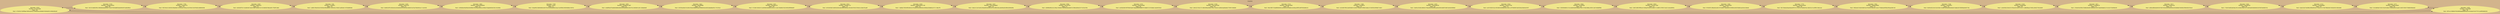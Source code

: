 digraph G {

rankdir=LR; 
 node[shape=egg,style=filled,color=khaki,fontname="Century Gothic"]; graph [bgcolor = "tan", fontname = "Century Gothic"];
labelloc = "t;"label = "Usuarios";
x8254[dir=both label = "Monedas = 8254\nNombre = Kristine466\nEdad = 48\n Pwd = 472655c7cbf5fbae1885c8cf5ce1546065ececfb46b74304e067a19862bf2e0f"]x8254-> x9195
x8254-> x4339
x9195[dir=both label = "Monedas = 9195\nNombre = Gregory5553\nEdad = 60\n Pwd = 5627a7a8833f5e1d960bb4a6a920677ced31f639dd6f26ded940491ba0b3f8c0"]x9195[dir=both label = "Monedas = 9195\nNombre = Gregory5553\nEdad = 60\n Pwd = 5627a7a8833f5e1d960bb4a6a920677ced31f639dd6f26ded940491ba0b3f8c0"]x9195-> x7705
x9195-> x8254
x7705[dir=both label = "Monedas = 7705\nNombre = Lilian6779\nEdad = 24\n Pwd = f65764cb12605052fda9db41d1652e6c7056ca7cb794427e8790d3c4d8696598"]x7705[dir=both label = "Monedas = 7705\nNombre = Lilian6779\nEdad = 24\n Pwd = f65764cb12605052fda9db41d1652e6c7056ca7cb794427e8790d3c4d8696598"]x7705-> x6397
x7705-> x9195
x6397[dir=both label = "Monedas = 6397\nNombre = Salas3251\nEdad = 57\n Pwd = 6d3d26f74c14cdd444619a54748079d5b91021b18d93874bbcd0517f3df12b85"]x6397[dir=both label = "Monedas = 6397\nNombre = Salas3251\nEdad = 57\n Pwd = 6d3d26f74c14cdd444619a54748079d5b91021b18d93874bbcd0517f3df12b85"]x6397-> x539
x6397-> x7705
x539[dir=both label = "Monedas = 539\nNombre = Carol872\nEdad = 34\n Pwd = cdd5019feefc9a734558c4f04dd5801344929c2740921ad50de141f336bf6566"]x539[dir=both label = "Monedas = 539\nNombre = Carol872\nEdad = 34\n Pwd = cdd5019feefc9a734558c4f04dd5801344929c2740921ad50de141f336bf6566"]x539-> x4259
x539-> x6397
x4259[dir=both label = "Monedas = 4259\nNombre = Joan5187\nEdad = 22\n Pwd = 60d9329f7c65b3e5e32b5d63b35549f03d2280b910e76a756b494cec11a24293"]x4259[dir=both label = "Monedas = 4259\nNombre = Joan5187\nEdad = 22\n Pwd = 60d9329f7c65b3e5e32b5d63b35549f03d2280b910e76a756b494cec11a24293"]x4259-> x3882
x4259-> x539
x3882[dir=both label = "Monedas = 3882\nNombre = Rosemary8594\nEdad = 25\n Pwd = c696d6a440af5de3640f6691f6c5ba2d096cec908e47daab4b5b4256c18c990b"]x3882[dir=both label = "Monedas = 3882\nNombre = Rosemary8594\nEdad = 25\n Pwd = c696d6a440af5de3640f6691f6c5ba2d096cec908e47daab4b5b4256c18c990b"]x3882-> x7465
x3882-> x4259
x7465[dir=both label = "Monedas = 7465\nNombre = josue\nEdad = 21\n Pwd = 84aaf4023d8484802d34759c92a308af6842cbac1bc4f096249094b8be165f1d"]x7465[dir=both label = "Monedas = 7465\nNombre = josue\nEdad = 21\n Pwd = 84aaf4023d8484802d34759c92a308af6842cbac1bc4f096249094b8be165f1d"]x7465-> x3855
x7465-> x3882
x3855[dir=both label = "Monedas = 3855\nNombre = Singleton1087\nEdad = 32\n Pwd = e6dbffae5f7abdb308884d48cb92b68bbf4c583370c24838041a81ccbbabd4af"]x3855[dir=both label = "Monedas = 3855\nNombre = Singleton1087\nEdad = 32\n Pwd = e6dbffae5f7abdb308884d48cb92b68bbf4c583370c24838041a81ccbbabd4af"]x3855-> x3823
x3855-> x7465
x3823[dir=both label = "Monedas = 3823\nNombre = Wood9988\nEdad = 53\n Pwd = 05559acb8c0162d5e764ee58880f3aac49fd8364ee9d25a8adba045c17427b22"]x3823[dir=both label = "Monedas = 3823\nNombre = Wood9988\nEdad = 53\n Pwd = 05559acb8c0162d5e764ee58880f3aac49fd8364ee9d25a8adba045c17427b22"]x3823-> x4441
x3823-> x3855
x4441[dir=both label = "Monedas = 4441\nNombre = Mindy9278\nEdad = 60\n Pwd = 9128b1503824132af3984366860cc65e221c2b273b08637d2294fc00ffd96d97"]x4441[dir=both label = "Monedas = 4441\nNombre = Mindy9278\nEdad = 60\n Pwd = 9128b1503824132af3984366860cc65e221c2b273b08637d2294fc00ffd96d97"]x4441-> x9522
x4441-> x3823
x9522[dir=both label = "Monedas = 9522\nNombre = Shelby1151\nEdad = 19\n Pwd = d41b0438e7ed050282bcda33fbf33f84bcc59c9eb7935257b63ccc0a0e7bca8f"]x9522[dir=both label = "Monedas = 9522\nNombre = Shelby1151\nEdad = 19\n Pwd = d41b0438e7ed050282bcda33fbf33f84bcc59c9eb7935257b63ccc0a0e7bca8f"]x9522-> x6304
x9522-> x4441
x6304[dir=both label = "Monedas = 6304\nNombre = Matthews41100\nEdad = 26\n Pwd = 1ab6be72f034f9548423279cbd529e5d4f628c4496bc82fa8b02a77c11d6e7f5"]x6304[dir=both label = "Monedas = 6304\nNombre = Matthews41100\nEdad = 26\n Pwd = 1ab6be72f034f9548423279cbd529e5d4f628c4496bc82fa8b02a77c11d6e7f5"]x6304-> x4421
x6304-> x9522
x4421[dir=both label = "Monedas = 4421\nNombre = Henrietta8661\nEdad = 24\n Pwd = 0de2e12e47a442290a485463096c4974c3f89530ecde696a50cf8042bf4dcf0e"]x4421[dir=both label = "Monedas = 4421\nNombre = Henrietta8661\nEdad = 24\n Pwd = 0de2e12e47a442290a485463096c4974c3f89530ecde696a50cf8042bf4dcf0e"]x4421-> x9946
x4421-> x6304
x9946[dir=both label = "Monedas = 9946\nNombre = Kerry4754\nEdad = 51\n Pwd = d36f80d4fce32c296ec7838dc57b89fbe6bebd647e7d98cd09e02371025c6796"]x9946[dir=both label = "Monedas = 9946\nNombre = Kerry4754\nEdad = 51\n Pwd = d36f80d4fce32c296ec7838dc57b89fbe6bebd647e7d98cd09e02371025c6796"]x9946-> x6737
x9946-> x4421
x6737[dir=both label = "Monedas = 6737\nNombre = Debora7899\nEdad = 40\n Pwd = ee50b286478f79b053a8158aaed98f9fddf079198d8727c91b8da1cda349782d"]x6737[dir=both label = "Monedas = 6737\nNombre = Debora7899\nEdad = 40\n Pwd = ee50b286478f79b053a8158aaed98f9fddf079198d8727c91b8da1cda349782d"]x6737-> x9196
x6737-> x9946
x9196[dir=both label = "Monedas = 9196\nNombre = Harriett2599\nEdad = 34\n Pwd = d44c52728c2721d00399be4883c796c1320e41a368e4aa6babdc77699130db38"]x9196[dir=both label = "Monedas = 9196\nNombre = Harriett2599\nEdad = 34\n Pwd = d44c52728c2721d00399be4883c796c1320e41a368e4aa6babdc77699130db38"]x9196-> x9153
x9196-> x6737
x9153[dir=both label = "Monedas = 9153\nNombre = Morgan2695\nEdad = 23\n Pwd = 98a16fb7103abf8984065ca34dce6205fabb5c4e4beacf0ff2c80f7830dd4c53"]x9153[dir=both label = "Monedas = 9153\nNombre = Morgan2695\nEdad = 23\n Pwd = 98a16fb7103abf8984065ca34dce6205fabb5c4e4beacf0ff2c80f7830dd4c53"]x9153-> x1669
x9153-> x9196
x1669[dir=both label = "Monedas = 1669\nNombre = Lena6979\nEdad = 52\n Pwd = e424d91f9922a0050681523052196b9e754f0d1eb8a141565f2033f9d6714631"]x1669[dir=both label = "Monedas = 1669\nNombre = Lena6979\nEdad = 52\n Pwd = e424d91f9922a0050681523052196b9e754f0d1eb8a141565f2033f9d6714631"]x1669-> x4255
x1669-> x9153
x4255[dir=both label = "Monedas = 4255\nNombre = Tanisha6978\nEdad = 20\n Pwd = 2bd54c2fcd0c48083275faa36620a58f82ae08c699c9dd5f1d681be9e040fd4d"]x4255[dir=both label = "Monedas = 4255\nNombre = Tanisha6978\nEdad = 20\n Pwd = 2bd54c2fcd0c48083275faa36620a58f82ae08c699c9dd5f1d681be9e040fd4d"]x4255-> x6543
x4255-> x1669
x6543[dir=both label = "Monedas = 6543\nNombre = Francis7792\nEdad = 57\n Pwd = ee919438162a14f248054d5fb82e6c4c4bc1a7f70899918e9536a20de64a787f"]x6543[dir=both label = "Monedas = 6543\nNombre = Francis7792\nEdad = 57\n Pwd = ee919438162a14f248054d5fb82e6c4c4bc1a7f70899918e9536a20de64a787f"]x6543-> x9964
x6543-> x4255
x9964[dir=both label = "Monedas = 9964\nNombre = Knox8788\nEdad = 44\n Pwd = 393909d845c7c5cc6e855efb786aa37f9e727382398bcc4f341cde744d80ff66"]x9964[dir=both label = "Monedas = 9964\nNombre = Knox8788\nEdad = 44\n Pwd = 393909d845c7c5cc6e855efb786aa37f9e727382398bcc4f341cde744d80ff66"]x9964-> x8054
x9964-> x6543
x8054[dir=both label = "Monedas = 8054\nNombre = Conner1583\nEdad = 31\n Pwd = 389720fb79f99ce51096ad703025c266817c1b9f01379f2515a521e4ea5bf35c"]x8054[dir=both label = "Monedas = 8054\nNombre = Conner1583\nEdad = 31\n Pwd = 389720fb79f99ce51096ad703025c266817c1b9f01379f2515a521e4ea5bf35c"]x8054-> x1836
x8054-> x9964
x1836[dir=both label = "Monedas = 1836\nNombre = Alvarez4391\nEdad = 10\n Pwd = f47dd761d9ba562e0b19754d9417a68d587b7bf064c6907668b2aa34e4c38e68"]x1836[dir=both label = "Monedas = 1836\nNombre = Alvarez4391\nEdad = 10\n Pwd = f47dd761d9ba562e0b19754d9417a68d587b7bf064c6907668b2aa34e4c38e68"]x1836-> x7773
x1836-> x8054
x7773[dir=both label = "Monedas = 7773\nNombre = Rowena5264\nEdad = 39\n Pwd = fdc72bdea36aae9aed2f5791272a74275d30676e1d3025c31cef3ffe1366c2a2"]x7773[dir=both label = "Monedas = 7773\nNombre = Rowena5264\nEdad = 39\n Pwd = fdc72bdea36aae9aed2f5791272a74275d30676e1d3025c31cef3ffe1366c2a2"]x7773-> x7662
x7773-> x1836
x7662[dir=both label = "Monedas = 7662\nNombre = Wallace8960\nEdad = 15\n Pwd = f083edc51b64438b7b22f7d44616d928513e3c775b8e6a4f568c0f4aacb96140"]x7662[dir=both label = "Monedas = 7662\nNombre = Wallace8960\nEdad = 15\n Pwd = f083edc51b64438b7b22f7d44616d928513e3c775b8e6a4f568c0f4aacb96140"]x7662-> x7248
x7662-> x7773
x7248[dir=both label = "Monedas = 7248\nNombre = Lacey4551\nEdad = 10\n Pwd = fa394cb52c9e1b24258e152df6f7a49bd9d5e86e810da8c007d589bab4d4773b"]x7248[dir=both label = "Monedas = 7248\nNombre = Lacey4551\nEdad = 10\n Pwd = fa394cb52c9e1b24258e152df6f7a49bd9d5e86e810da8c007d589bab4d4773b"]x7248-> x6109
x7248-> x7662
x6109[dir=both label = "Monedas = 6109\nNombre = Angie5589\nEdad = 42\n Pwd = ce0e9582230e331478ce037e3d141fe7c11af84f06ac57485cc89d277b52d92f"]x6109[dir=both label = "Monedas = 6109\nNombre = Angie5589\nEdad = 42\n Pwd = ce0e9582230e331478ce037e3d141fe7c11af84f06ac57485cc89d277b52d92f"]x6109-> x3811
x6109-> x7248
x3811[dir=both label = "Monedas = 3811\nNombre = Luella8576\nEdad = 14\n Pwd = 376e654e3f9a72588b383d67a30b3b5235f13ba09dda82c313c5e3155d49dc49"]x3811[dir=both label = "Monedas = 3811\nNombre = Luella8576\nEdad = 14\n Pwd = 376e654e3f9a72588b383d67a30b3b5235f13ba09dda82c313c5e3155d49dc49"]x3811-> x9517
x3811-> x6109
x9517[dir=both label = "Monedas = 9517\nNombre = Frank5793\nEdad = 10\n Pwd = a00eedbb4a6d443474b7543620e949b9564e345d0d8e7b400b25f664003763cd"]x9517[dir=both label = "Monedas = 9517\nNombre = Frank5793\nEdad = 10\n Pwd = a00eedbb4a6d443474b7543620e949b9564e345d0d8e7b400b25f664003763cd"]x9517-> x5320
x9517-> x3811
x5320[dir=both label = "Monedas = 5320\nNombre = Ingrid9763\nEdad = 50\n Pwd = 71bb73e865a65dea1fe1e50de25ba7557c3d45ab928dd36652b70b76e6685742"]x5320[dir=both label = "Monedas = 5320\nNombre = Ingrid9763\nEdad = 50\n Pwd = 71bb73e865a65dea1fe1e50de25ba7557c3d45ab928dd36652b70b76e6685742"]x5320-> x9123
x5320-> x9517
x9123[dir=both label = "Monedas = 9123\nNombre = Lindsay4861\nEdad = 54\n Pwd = 6aa5c3dc75e6fd6c3f83d59332118c5e7c5178cf1f882b927d26d2931d563d40"]x9123[dir=both label = "Monedas = 9123\nNombre = Lindsay4861\nEdad = 54\n Pwd = 6aa5c3dc75e6fd6c3f83d59332118c5e7c5178cf1f882b927d26d2931d563d40"]x9123-> x6771
x9123-> x5320
x6771[dir=both label = "Monedas = 6771\nNombre = Hopkins9664\nEdad = 34\n Pwd = 5e7ad09a014342182d1b38e2140d4eb95c5cae0124d515fcfe77588b2fe8e6d2"]x6771[dir=both label = "Monedas = 6771\nNombre = Hopkins9664\nEdad = 34\n Pwd = 5e7ad09a014342182d1b38e2140d4eb95c5cae0124d515fcfe77588b2fe8e6d2"]x6771-> x4339
x6771-> x9123
x4339[dir=both label = "Monedas = 4339\nNombre = Kate3080\nEdad = 38\n Pwd = 8f31ac1faf0b81f502bf00bda6d0b65a2f1ef18a3e37e47757c2cd0f5d0d0250"]x4339-> x8254
x4339-> x6771
}

